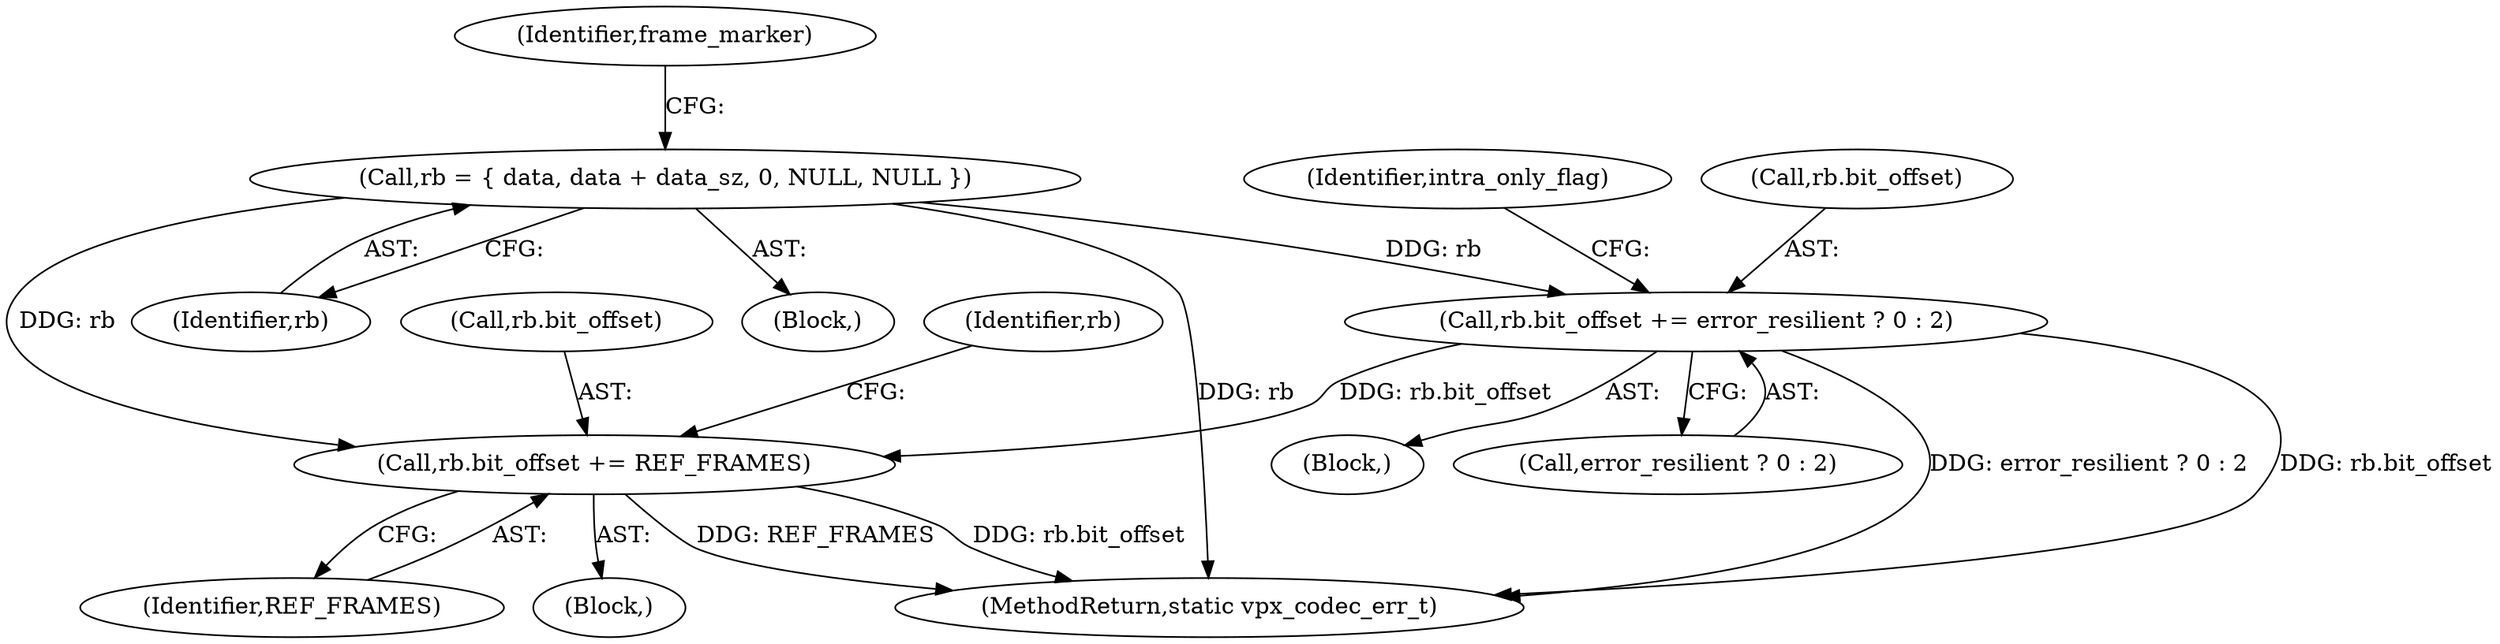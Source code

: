 digraph "0_Android_4974dcbd0289a2530df2ee2a25b5f92775df80da@integer" {
"1000160" [label="(Call,rb = { data, data + data_sz, 0, NULL, NULL })"];
"1000281" [label="(Call,rb.bit_offset += error_resilient ? 0 : 2)"];
"1000312" [label="(Call,rb.bit_offset += REF_FRAMES)"];
"1000285" [label="(Call,error_resilient ? 0 : 2)"];
"1000272" [label="(Block,)"];
"1000312" [label="(Call,rb.bit_offset += REF_FRAMES)"];
"1000313" [label="(Call,rb.bit_offset)"];
"1000316" [label="(Identifier,REF_FRAMES)"];
"1000319" [label="(Identifier,rb)"];
"1000161" [label="(Identifier,rb)"];
"1000156" [label="(Block,)"];
"1000164" [label="(Identifier,frame_marker)"];
"1000281" [label="(Call,rb.bit_offset += error_resilient ? 0 : 2)"];
"1000290" [label="(Identifier,intra_only_flag)"];
"1000282" [label="(Call,rb.bit_offset)"];
"1000160" [label="(Call,rb = { data, data + data_sz, 0, NULL, NULL })"];
"1000291" [label="(Block,)"];
"1000342" [label="(MethodReturn,static vpx_codec_err_t)"];
"1000160" -> "1000156"  [label="AST: "];
"1000160" -> "1000161"  [label="CFG: "];
"1000161" -> "1000160"  [label="AST: "];
"1000164" -> "1000160"  [label="CFG: "];
"1000160" -> "1000342"  [label="DDG: rb"];
"1000160" -> "1000281"  [label="DDG: rb"];
"1000160" -> "1000312"  [label="DDG: rb"];
"1000281" -> "1000272"  [label="AST: "];
"1000281" -> "1000285"  [label="CFG: "];
"1000282" -> "1000281"  [label="AST: "];
"1000285" -> "1000281"  [label="AST: "];
"1000290" -> "1000281"  [label="CFG: "];
"1000281" -> "1000342"  [label="DDG: error_resilient ? 0 : 2"];
"1000281" -> "1000342"  [label="DDG: rb.bit_offset"];
"1000281" -> "1000312"  [label="DDG: rb.bit_offset"];
"1000312" -> "1000291"  [label="AST: "];
"1000312" -> "1000316"  [label="CFG: "];
"1000313" -> "1000312"  [label="AST: "];
"1000316" -> "1000312"  [label="AST: "];
"1000319" -> "1000312"  [label="CFG: "];
"1000312" -> "1000342"  [label="DDG: REF_FRAMES"];
"1000312" -> "1000342"  [label="DDG: rb.bit_offset"];
}

